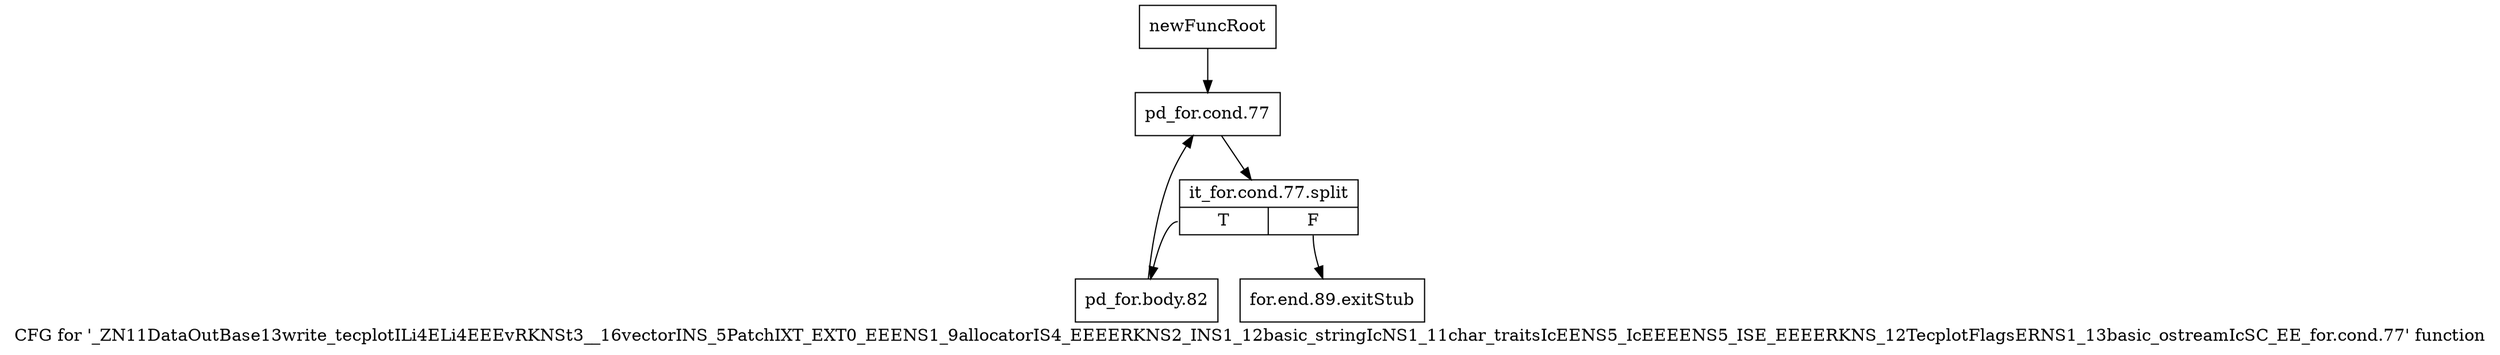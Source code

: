 digraph "CFG for '_ZN11DataOutBase13write_tecplotILi4ELi4EEEvRKNSt3__16vectorINS_5PatchIXT_EXT0_EEENS1_9allocatorIS4_EEEERKNS2_INS1_12basic_stringIcNS1_11char_traitsIcEENS5_IcEEEENS5_ISE_EEEERKNS_12TecplotFlagsERNS1_13basic_ostreamIcSC_EE_for.cond.77' function" {
	label="CFG for '_ZN11DataOutBase13write_tecplotILi4ELi4EEEvRKNSt3__16vectorINS_5PatchIXT_EXT0_EEENS1_9allocatorIS4_EEEERKNS2_INS1_12basic_stringIcNS1_11char_traitsIcEENS5_IcEEEENS5_ISE_EEEERKNS_12TecplotFlagsERNS1_13basic_ostreamIcSC_EE_for.cond.77' function";

	Node0x8c86460 [shape=record,label="{newFuncRoot}"];
	Node0x8c86460 -> Node0x8c86500;
	Node0x8c864b0 [shape=record,label="{for.end.89.exitStub}"];
	Node0x8c86500 [shape=record,label="{pd_for.cond.77}"];
	Node0x8c86500 -> Node0xb7717b0;
	Node0xb7717b0 [shape=record,label="{it_for.cond.77.split|{<s0>T|<s1>F}}"];
	Node0xb7717b0:s0 -> Node0x8c86550;
	Node0xb7717b0:s1 -> Node0x8c864b0;
	Node0x8c86550 [shape=record,label="{pd_for.body.82}"];
	Node0x8c86550 -> Node0x8c86500;
}
